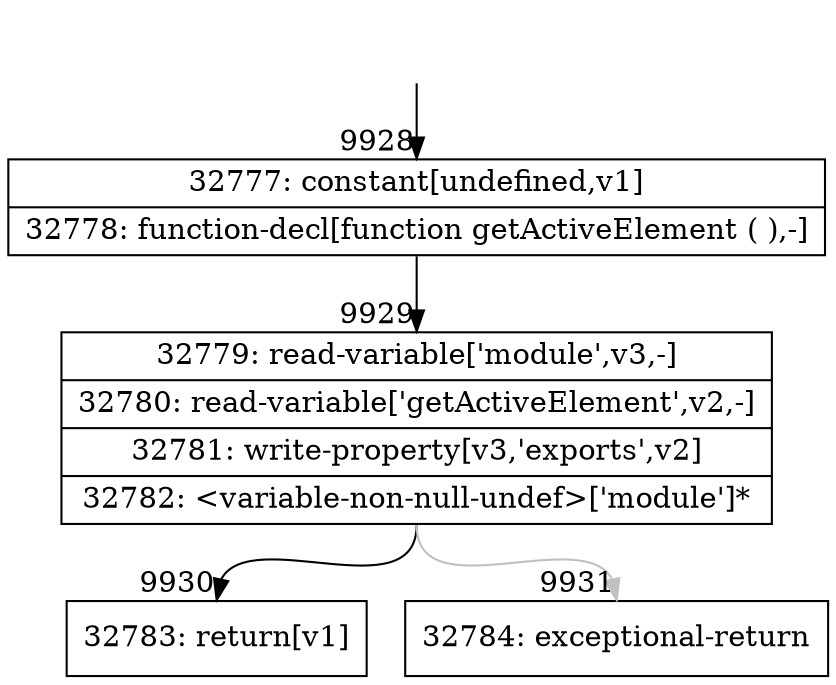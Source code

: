 digraph {
rankdir="TD"
BB_entry737[shape=none,label=""];
BB_entry737 -> BB9928 [tailport=s, headport=n, headlabel="    9928"]
BB9928 [shape=record label="{32777: constant[undefined,v1]|32778: function-decl[function getActiveElement ( ),-]}" ] 
BB9928 -> BB9929 [tailport=s, headport=n, headlabel="      9929"]
BB9929 [shape=record label="{32779: read-variable['module',v3,-]|32780: read-variable['getActiveElement',v2,-]|32781: write-property[v3,'exports',v2]|32782: \<variable-non-null-undef\>['module']*}" ] 
BB9929 -> BB9930 [tailport=s, headport=n, headlabel="      9930"]
BB9929 -> BB9931 [tailport=s, headport=n, color=gray, headlabel="      9931"]
BB9930 [shape=record label="{32783: return[v1]}" ] 
BB9931 [shape=record label="{32784: exceptional-return}" ] 
//#$~ 17635
}
